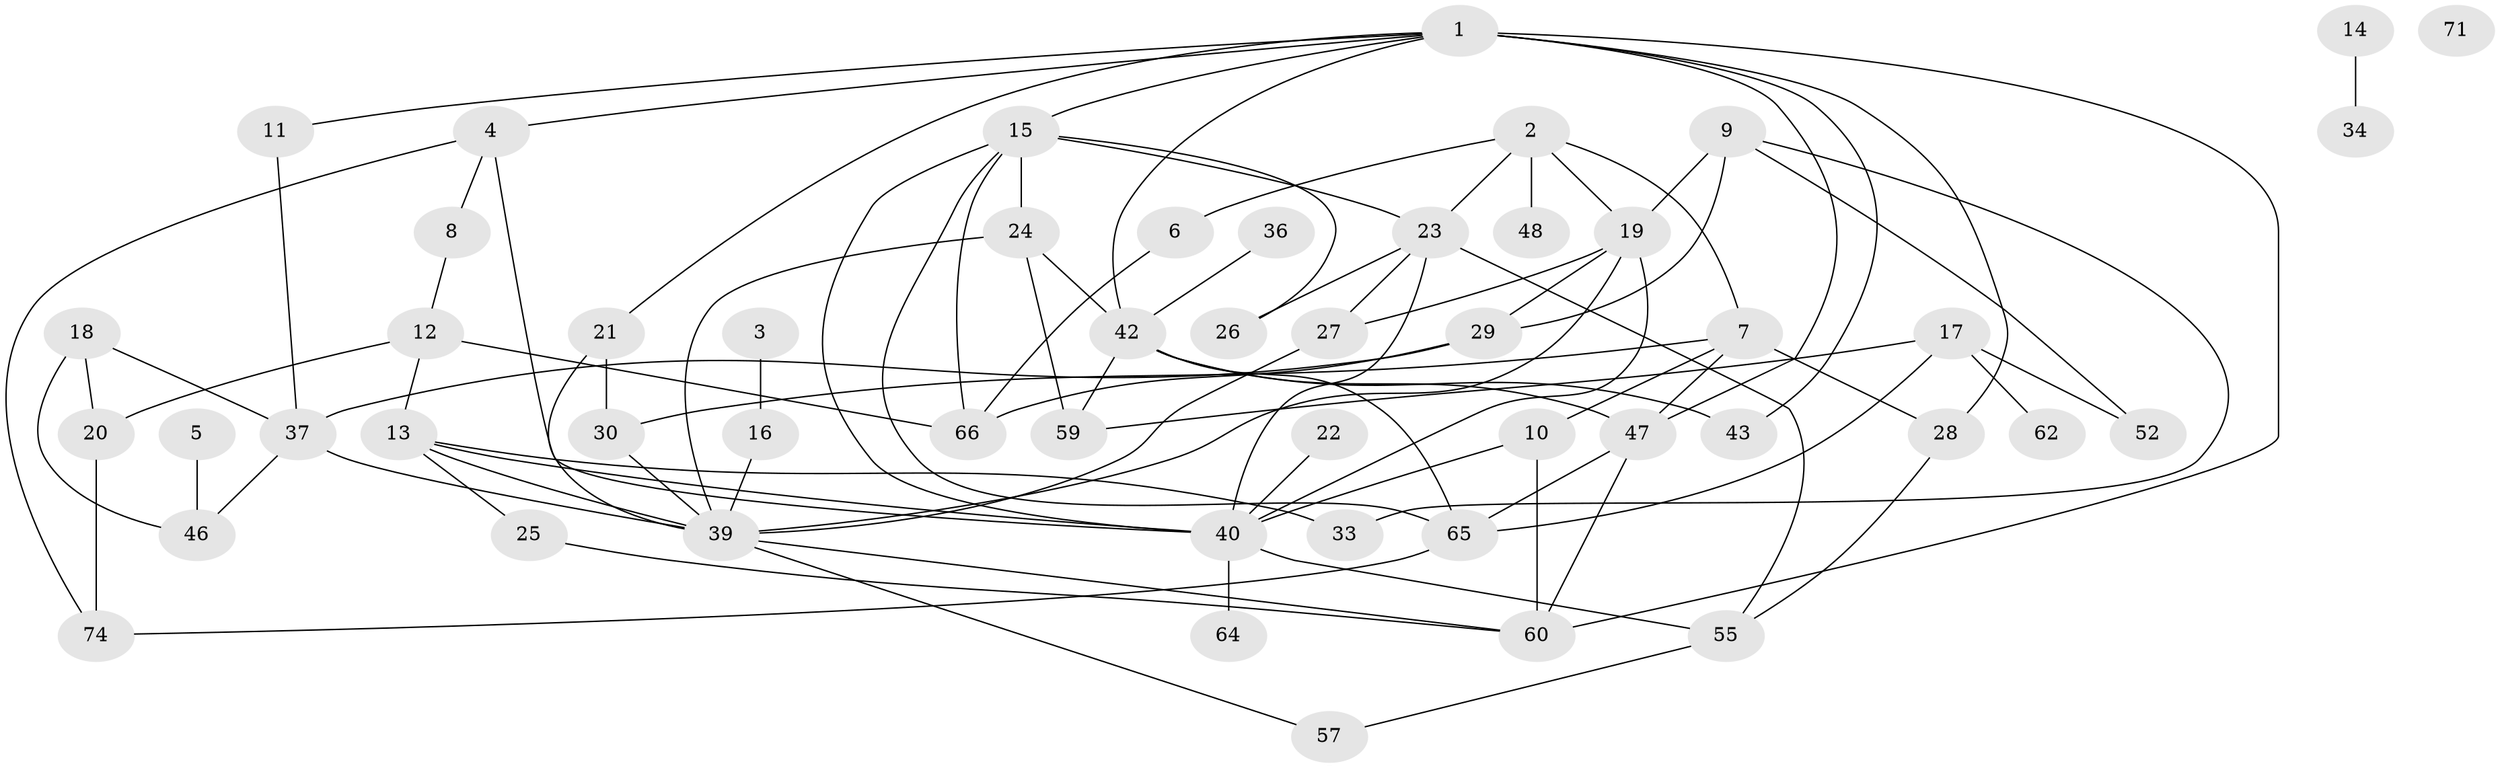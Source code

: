 // original degree distribution, {4: 0.14666666666666667, 5: 0.09333333333333334, 1: 0.14666666666666667, 2: 0.2, 3: 0.30666666666666664, 7: 0.013333333333333334, 6: 0.08, 0: 0.013333333333333334}
// Generated by graph-tools (version 1.1) at 2025/16/03/04/25 18:16:40]
// undirected, 52 vertices, 90 edges
graph export_dot {
graph [start="1"]
  node [color=gray90,style=filled];
  1 [super="+50+45"];
  2;
  3;
  4;
  5;
  6;
  7 [super="+38"];
  8;
  9 [super="+35"];
  10 [super="+53"];
  11;
  12;
  13 [super="+67"];
  14;
  15 [super="+41"];
  16;
  17;
  18;
  19 [super="+32"];
  20;
  21 [super="+58"];
  22;
  23 [super="+73"];
  24 [super="+49"];
  25;
  26;
  27;
  28;
  29 [super="+31"];
  30;
  33;
  34;
  36;
  37;
  39 [super="+69+56"];
  40 [super="+44"];
  42 [super="+63"];
  43 [super="+54"];
  46;
  47;
  48;
  52;
  55 [super="+61"];
  57;
  59;
  60 [super="+75"];
  62;
  64;
  65;
  66;
  71;
  74;
  1 -- 21;
  1 -- 4;
  1 -- 11;
  1 -- 28;
  1 -- 60;
  1 -- 42;
  1 -- 43;
  1 -- 47 [weight=2];
  1 -- 15;
  2 -- 6;
  2 -- 19;
  2 -- 23;
  2 -- 48;
  2 -- 7;
  3 -- 16;
  4 -- 8;
  4 -- 74;
  4 -- 40;
  5 -- 46;
  6 -- 66;
  7 -- 10;
  7 -- 28;
  7 -- 47;
  7 -- 30;
  8 -- 12;
  9 -- 33;
  9 -- 19;
  9 -- 52;
  9 -- 29;
  10 -- 60;
  10 -- 40;
  11 -- 37;
  12 -- 13;
  12 -- 20;
  12 -- 66;
  13 -- 33;
  13 -- 39;
  13 -- 25;
  13 -- 40;
  14 -- 34;
  15 -- 24;
  15 -- 65;
  15 -- 66;
  15 -- 26;
  15 -- 23;
  15 -- 40;
  16 -- 39;
  17 -- 52;
  17 -- 59;
  17 -- 62;
  17 -- 65;
  18 -- 20;
  18 -- 37;
  18 -- 46;
  19 -- 27;
  19 -- 39;
  19 -- 29;
  19 -- 40;
  20 -- 74;
  21 -- 30;
  21 -- 39;
  22 -- 40;
  23 -- 26 [weight=2];
  23 -- 27;
  23 -- 55;
  23 -- 40;
  24 -- 42;
  24 -- 59;
  24 -- 39;
  25 -- 60;
  27 -- 39;
  28 -- 55;
  29 -- 37;
  29 -- 66;
  30 -- 39;
  36 -- 42;
  37 -- 46;
  37 -- 39;
  39 -- 57;
  39 -- 60;
  40 -- 55;
  40 -- 64;
  42 -- 43;
  42 -- 47;
  42 -- 59;
  42 -- 65;
  47 -- 60;
  47 -- 65;
  55 -- 57;
  65 -- 74;
}
